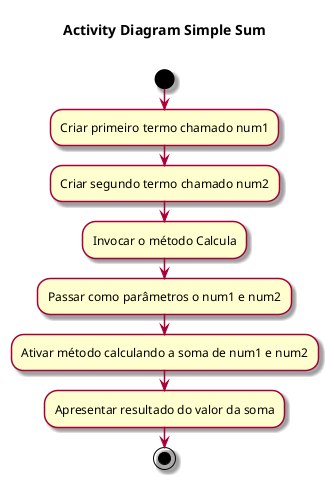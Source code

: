 @startuml

skin rose

title Activity Diagram Simple Sum \n

start

:Criar primeiro termo chamado num1;
:Criar segundo termo chamado num2;
:Invocar o método Calcula;
:Passar como parâmetros o num1 e num2;
:Ativar método calculando a soma de num1 e num2;
:Apresentar resultado do valor da soma; 

stop

@enduml
